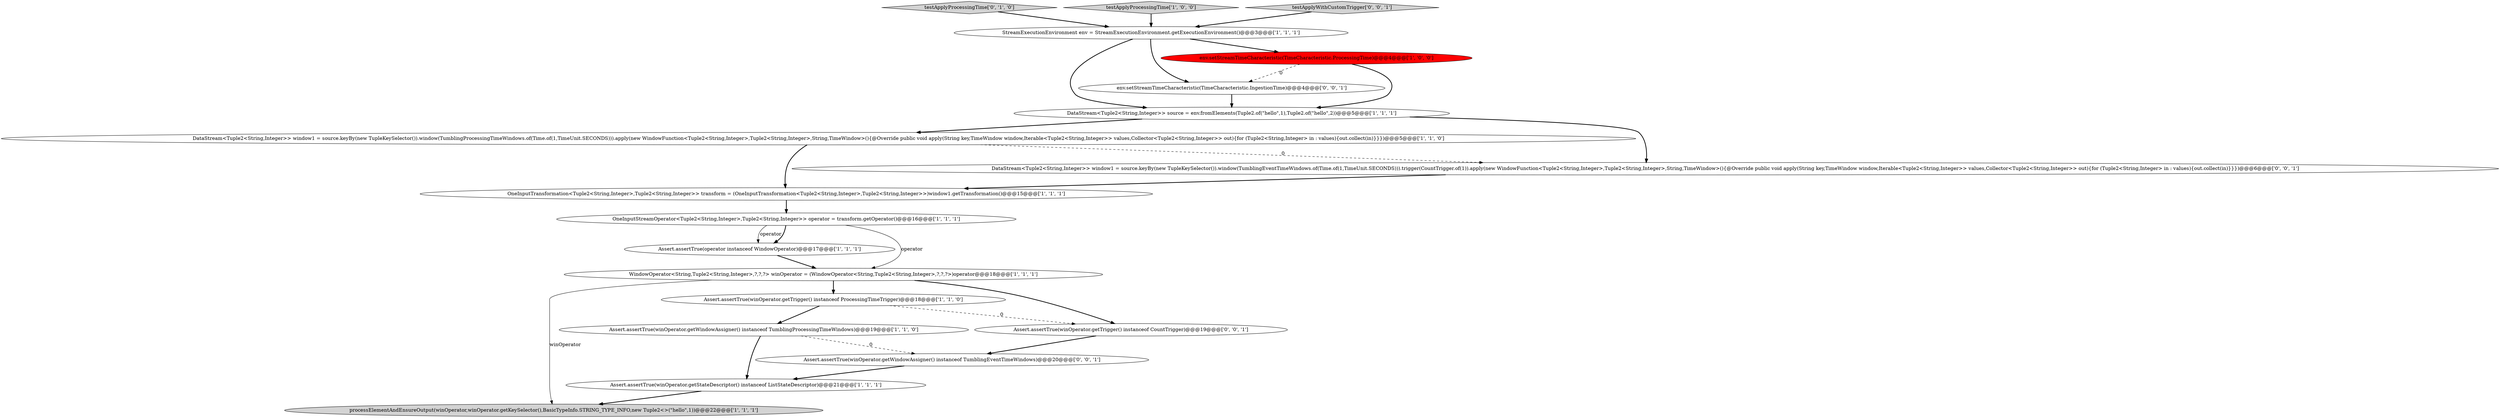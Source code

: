 digraph {
5 [style = filled, label = "StreamExecutionEnvironment env = StreamExecutionEnvironment.getExecutionEnvironment()@@@3@@@['1', '1', '1']", fillcolor = white, shape = ellipse image = "AAA0AAABBB1BBB"];
16 [style = filled, label = "Assert.assertTrue(winOperator.getWindowAssigner() instanceof TumblingEventTimeWindows)@@@20@@@['0', '0', '1']", fillcolor = white, shape = ellipse image = "AAA0AAABBB3BBB"];
11 [style = filled, label = "DataStream<Tuple2<String,Integer>> window1 = source.keyBy(new TupleKeySelector()).window(TumblingProcessingTimeWindows.of(Time.of(1,TimeUnit.SECONDS))).apply(new WindowFunction<Tuple2<String,Integer>,Tuple2<String,Integer>,String,TimeWindow>(){@Override public void apply(String key,TimeWindow window,Iterable<Tuple2<String,Integer>> values,Collector<Tuple2<String,Integer>> out){for (Tuple2<String,Integer> in : values){out.collect(in)}}})@@@5@@@['1', '1', '0']", fillcolor = white, shape = ellipse image = "AAA0AAABBB1BBB"];
0 [style = filled, label = "Assert.assertTrue(winOperator.getTrigger() instanceof ProcessingTimeTrigger)@@@18@@@['1', '1', '0']", fillcolor = white, shape = ellipse image = "AAA0AAABBB1BBB"];
7 [style = filled, label = "WindowOperator<String,Tuple2<String,Integer>,?,?,?> winOperator = (WindowOperator<String,Tuple2<String,Integer>,?,?,?>)operator@@@18@@@['1', '1', '1']", fillcolor = white, shape = ellipse image = "AAA0AAABBB1BBB"];
9 [style = filled, label = "processElementAndEnsureOutput(winOperator,winOperator.getKeySelector(),BasicTypeInfo.STRING_TYPE_INFO,new Tuple2<>(\"hello\",1))@@@22@@@['1', '1', '1']", fillcolor = lightgray, shape = ellipse image = "AAA0AAABBB1BBB"];
2 [style = filled, label = "Assert.assertTrue(operator instanceof WindowOperator)@@@17@@@['1', '1', '1']", fillcolor = white, shape = ellipse image = "AAA0AAABBB1BBB"];
4 [style = filled, label = "Assert.assertTrue(winOperator.getWindowAssigner() instanceof TumblingProcessingTimeWindows)@@@19@@@['1', '1', '0']", fillcolor = white, shape = ellipse image = "AAA0AAABBB1BBB"];
13 [style = filled, label = "testApplyProcessingTime['0', '1', '0']", fillcolor = lightgray, shape = diamond image = "AAA0AAABBB2BBB"];
3 [style = filled, label = "OneInputTransformation<Tuple2<String,Integer>,Tuple2<String,Integer>> transform = (OneInputTransformation<Tuple2<String,Integer>,Tuple2<String,Integer>>)window1.getTransformation()@@@15@@@['1', '1', '1']", fillcolor = white, shape = ellipse image = "AAA0AAABBB1BBB"];
8 [style = filled, label = "DataStream<Tuple2<String,Integer>> source = env.fromElements(Tuple2.of(\"hello\",1),Tuple2.of(\"hello\",2))@@@5@@@['1', '1', '1']", fillcolor = white, shape = ellipse image = "AAA0AAABBB1BBB"];
12 [style = filled, label = "testApplyProcessingTime['1', '0', '0']", fillcolor = lightgray, shape = diamond image = "AAA0AAABBB1BBB"];
18 [style = filled, label = "env.setStreamTimeCharacteristic(TimeCharacteristic.IngestionTime)@@@4@@@['0', '0', '1']", fillcolor = white, shape = ellipse image = "AAA0AAABBB3BBB"];
1 [style = filled, label = "OneInputStreamOperator<Tuple2<String,Integer>,Tuple2<String,Integer>> operator = transform.getOperator()@@@16@@@['1', '1', '1']", fillcolor = white, shape = ellipse image = "AAA0AAABBB1BBB"];
15 [style = filled, label = "Assert.assertTrue(winOperator.getTrigger() instanceof CountTrigger)@@@19@@@['0', '0', '1']", fillcolor = white, shape = ellipse image = "AAA0AAABBB3BBB"];
14 [style = filled, label = "testApplyWithCustomTrigger['0', '0', '1']", fillcolor = lightgray, shape = diamond image = "AAA0AAABBB3BBB"];
6 [style = filled, label = "env.setStreamTimeCharacteristic(TimeCharacteristic.ProcessingTime)@@@4@@@['1', '0', '0']", fillcolor = red, shape = ellipse image = "AAA1AAABBB1BBB"];
17 [style = filled, label = "DataStream<Tuple2<String,Integer>> window1 = source.keyBy(new TupleKeySelector()).window(TumblingEventTimeWindows.of(Time.of(1,TimeUnit.SECONDS))).trigger(CountTrigger.of(1)).apply(new WindowFunction<Tuple2<String,Integer>,Tuple2<String,Integer>,String,TimeWindow>(){@Override public void apply(String key,TimeWindow window,Iterable<Tuple2<String,Integer>> values,Collector<Tuple2<String,Integer>> out){for (Tuple2<String,Integer> in : values){out.collect(in)}}})@@@6@@@['0', '0', '1']", fillcolor = white, shape = ellipse image = "AAA0AAABBB3BBB"];
10 [style = filled, label = "Assert.assertTrue(winOperator.getStateDescriptor() instanceof ListStateDescriptor)@@@21@@@['1', '1', '1']", fillcolor = white, shape = ellipse image = "AAA0AAABBB1BBB"];
1->7 [style = solid, label="operator"];
4->10 [style = bold, label=""];
5->8 [style = bold, label=""];
4->16 [style = dashed, label="0"];
12->5 [style = bold, label=""];
3->1 [style = bold, label=""];
16->10 [style = bold, label=""];
1->2 [style = solid, label="operator"];
0->15 [style = dashed, label="0"];
7->0 [style = bold, label=""];
5->18 [style = bold, label=""];
11->17 [style = dashed, label="0"];
15->16 [style = bold, label=""];
6->18 [style = dashed, label="0"];
8->17 [style = bold, label=""];
7->9 [style = solid, label="winOperator"];
5->6 [style = bold, label=""];
11->3 [style = bold, label=""];
0->4 [style = bold, label=""];
6->8 [style = bold, label=""];
17->3 [style = bold, label=""];
13->5 [style = bold, label=""];
7->15 [style = bold, label=""];
1->2 [style = bold, label=""];
10->9 [style = bold, label=""];
18->8 [style = bold, label=""];
2->7 [style = bold, label=""];
8->11 [style = bold, label=""];
14->5 [style = bold, label=""];
}
